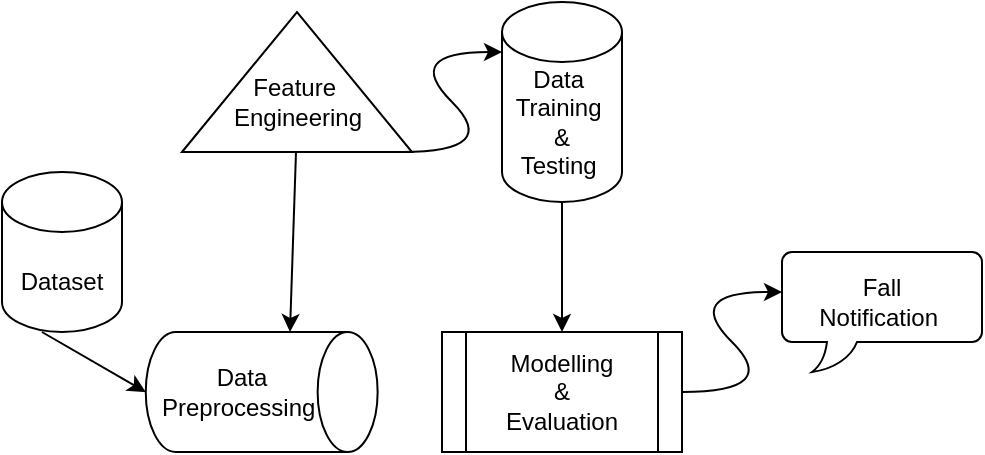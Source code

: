 <mxfile version="25.0.3">
  <diagram name="Page-1" id="VSHbYrbHKOrD0HbnBGtJ">
    <mxGraphModel dx="888" dy="474" grid="1" gridSize="10" guides="1" tooltips="1" connect="1" arrows="1" fold="1" page="1" pageScale="1" pageWidth="850" pageHeight="1100" math="0" shadow="0">
      <root>
        <mxCell id="0" />
        <mxCell id="1" parent="0" />
        <mxCell id="jK0SdRXiqzliKIxxVlrF-1" value="" style="shape=cylinder3;whiteSpace=wrap;html=1;boundedLbl=1;backgroundOutline=1;size=15;rotation=90;" vertex="1" parent="1">
          <mxGeometry x="339.85" y="192.03" width="60" height="115.94" as="geometry" />
        </mxCell>
        <mxCell id="jK0SdRXiqzliKIxxVlrF-2" value="" style="shape=cylinder3;whiteSpace=wrap;html=1;boundedLbl=1;backgroundOutline=1;size=15;rotation=0;" vertex="1" parent="1">
          <mxGeometry x="240" y="140" width="60" height="80" as="geometry" />
        </mxCell>
        <mxCell id="jK0SdRXiqzliKIxxVlrF-3" value="" style="shape=cylinder3;whiteSpace=wrap;html=1;boundedLbl=1;backgroundOutline=1;size=15;rotation=0;" vertex="1" parent="1">
          <mxGeometry x="490" y="55" width="60" height="100" as="geometry" />
        </mxCell>
        <mxCell id="jK0SdRXiqzliKIxxVlrF-4" value="" style="shape=process;whiteSpace=wrap;html=1;backgroundOutline=1;" vertex="1" parent="1">
          <mxGeometry x="460" y="220" width="120" height="60" as="geometry" />
        </mxCell>
        <mxCell id="jK0SdRXiqzliKIxxVlrF-7" value="" style="whiteSpace=wrap;html=1;shape=mxgraph.basic.roundRectCallout;dx=30;dy=15;size=5;boundedLbl=1;" vertex="1" parent="1">
          <mxGeometry x="630" y="180" width="100" height="60" as="geometry" />
        </mxCell>
        <mxCell id="jK0SdRXiqzliKIxxVlrF-9" value="" style="verticalLabelPosition=bottom;verticalAlign=top;html=1;shape=mxgraph.basic.acute_triangle;dx=0.5;" vertex="1" parent="1">
          <mxGeometry x="330" y="60" width="115" height="70" as="geometry" />
        </mxCell>
        <mxCell id="jK0SdRXiqzliKIxxVlrF-10" value="Dataset" style="text;html=1;align=center;verticalAlign=middle;whiteSpace=wrap;rounded=0;" vertex="1" parent="1">
          <mxGeometry x="240" y="180" width="60" height="30" as="geometry" />
        </mxCell>
        <mxCell id="jK0SdRXiqzliKIxxVlrF-11" value="Data Preprocessing&amp;nbsp;" style="text;html=1;align=center;verticalAlign=middle;whiteSpace=wrap;rounded=0;" vertex="1" parent="1">
          <mxGeometry x="330" y="235" width="60" height="30" as="geometry" />
        </mxCell>
        <mxCell id="jK0SdRXiqzliKIxxVlrF-14" value="Data&amp;nbsp;&lt;div&gt;Training&amp;nbsp;&lt;/div&gt;&lt;div&gt;&amp;amp;&lt;/div&gt;&lt;div&gt;Testing&amp;nbsp;&lt;/div&gt;" style="text;html=1;align=center;verticalAlign=middle;whiteSpace=wrap;rounded=0;" vertex="1" parent="1">
          <mxGeometry x="490" y="100" width="60" height="30" as="geometry" />
        </mxCell>
        <mxCell id="jK0SdRXiqzliKIxxVlrF-15" value="Modelling&lt;div&gt;&amp;amp;&lt;br&gt;&lt;div&gt;Evaluation&lt;/div&gt;&lt;/div&gt;" style="text;html=1;align=center;verticalAlign=middle;whiteSpace=wrap;rounded=0;" vertex="1" parent="1">
          <mxGeometry x="490" y="235" width="60" height="30" as="geometry" />
        </mxCell>
        <mxCell id="jK0SdRXiqzliKIxxVlrF-16" value="Feature&amp;nbsp;&lt;div&gt;Engineering&lt;/div&gt;" style="text;html=1;align=center;verticalAlign=middle;whiteSpace=wrap;rounded=0;" vertex="1" parent="1">
          <mxGeometry x="357.5" y="90" width="60" height="30" as="geometry" />
        </mxCell>
        <mxCell id="jK0SdRXiqzliKIxxVlrF-17" value="Fall Notification&amp;nbsp;" style="text;html=1;align=center;verticalAlign=middle;whiteSpace=wrap;rounded=0;" vertex="1" parent="1">
          <mxGeometry x="645" y="190" width="70" height="30" as="geometry" />
        </mxCell>
        <mxCell id="jK0SdRXiqzliKIxxVlrF-18" value="" style="endArrow=classic;html=1;rounded=0;exitX=0.333;exitY=1;exitDx=0;exitDy=0;entryX=0.5;entryY=1;entryDx=0;entryDy=0;entryPerimeter=0;exitPerimeter=0;" edge="1" parent="1" source="jK0SdRXiqzliKIxxVlrF-2" target="jK0SdRXiqzliKIxxVlrF-1">
          <mxGeometry width="50" height="50" relative="1" as="geometry">
            <mxPoint x="250" y="220" as="sourcePoint" />
            <mxPoint x="319.85" y="245" as="targetPoint" />
          </mxGeometry>
        </mxCell>
        <mxCell id="jK0SdRXiqzliKIxxVlrF-19" value="" style="endArrow=classic;html=1;rounded=0;exitX=0.33;exitY=1;exitDx=0;exitDy=0;exitPerimeter=0;" edge="1" parent="1">
          <mxGeometry width="50" height="50" relative="1" as="geometry">
            <mxPoint x="387.0" y="130" as="sourcePoint" />
            <mxPoint x="384" y="220" as="targetPoint" />
          </mxGeometry>
        </mxCell>
        <mxCell id="jK0SdRXiqzliKIxxVlrF-20" value="" style="curved=1;endArrow=classic;html=1;rounded=0;" edge="1" parent="1">
          <mxGeometry width="50" height="50" relative="1" as="geometry">
            <mxPoint x="440" y="130" as="sourcePoint" />
            <mxPoint x="490" y="80" as="targetPoint" />
            <Array as="points">
              <mxPoint x="490" y="130" />
              <mxPoint x="440" y="80" />
            </Array>
          </mxGeometry>
        </mxCell>
        <mxCell id="jK0SdRXiqzliKIxxVlrF-21" value="" style="endArrow=classic;html=1;rounded=0;exitX=0.5;exitY=1;exitDx=0;exitDy=0;exitPerimeter=0;entryX=0.5;entryY=0;entryDx=0;entryDy=0;" edge="1" parent="1" source="jK0SdRXiqzliKIxxVlrF-3" target="jK0SdRXiqzliKIxxVlrF-4">
          <mxGeometry width="50" height="50" relative="1" as="geometry">
            <mxPoint x="480" y="210" as="sourcePoint" />
            <mxPoint x="530" y="160" as="targetPoint" />
          </mxGeometry>
        </mxCell>
        <mxCell id="jK0SdRXiqzliKIxxVlrF-22" value="" style="curved=1;endArrow=classic;html=1;rounded=0;" edge="1" parent="1">
          <mxGeometry width="50" height="50" relative="1" as="geometry">
            <mxPoint x="580" y="250" as="sourcePoint" />
            <mxPoint x="630" y="200" as="targetPoint" />
            <Array as="points">
              <mxPoint x="630" y="250" />
              <mxPoint x="580" y="200" />
            </Array>
          </mxGeometry>
        </mxCell>
      </root>
    </mxGraphModel>
  </diagram>
</mxfile>
